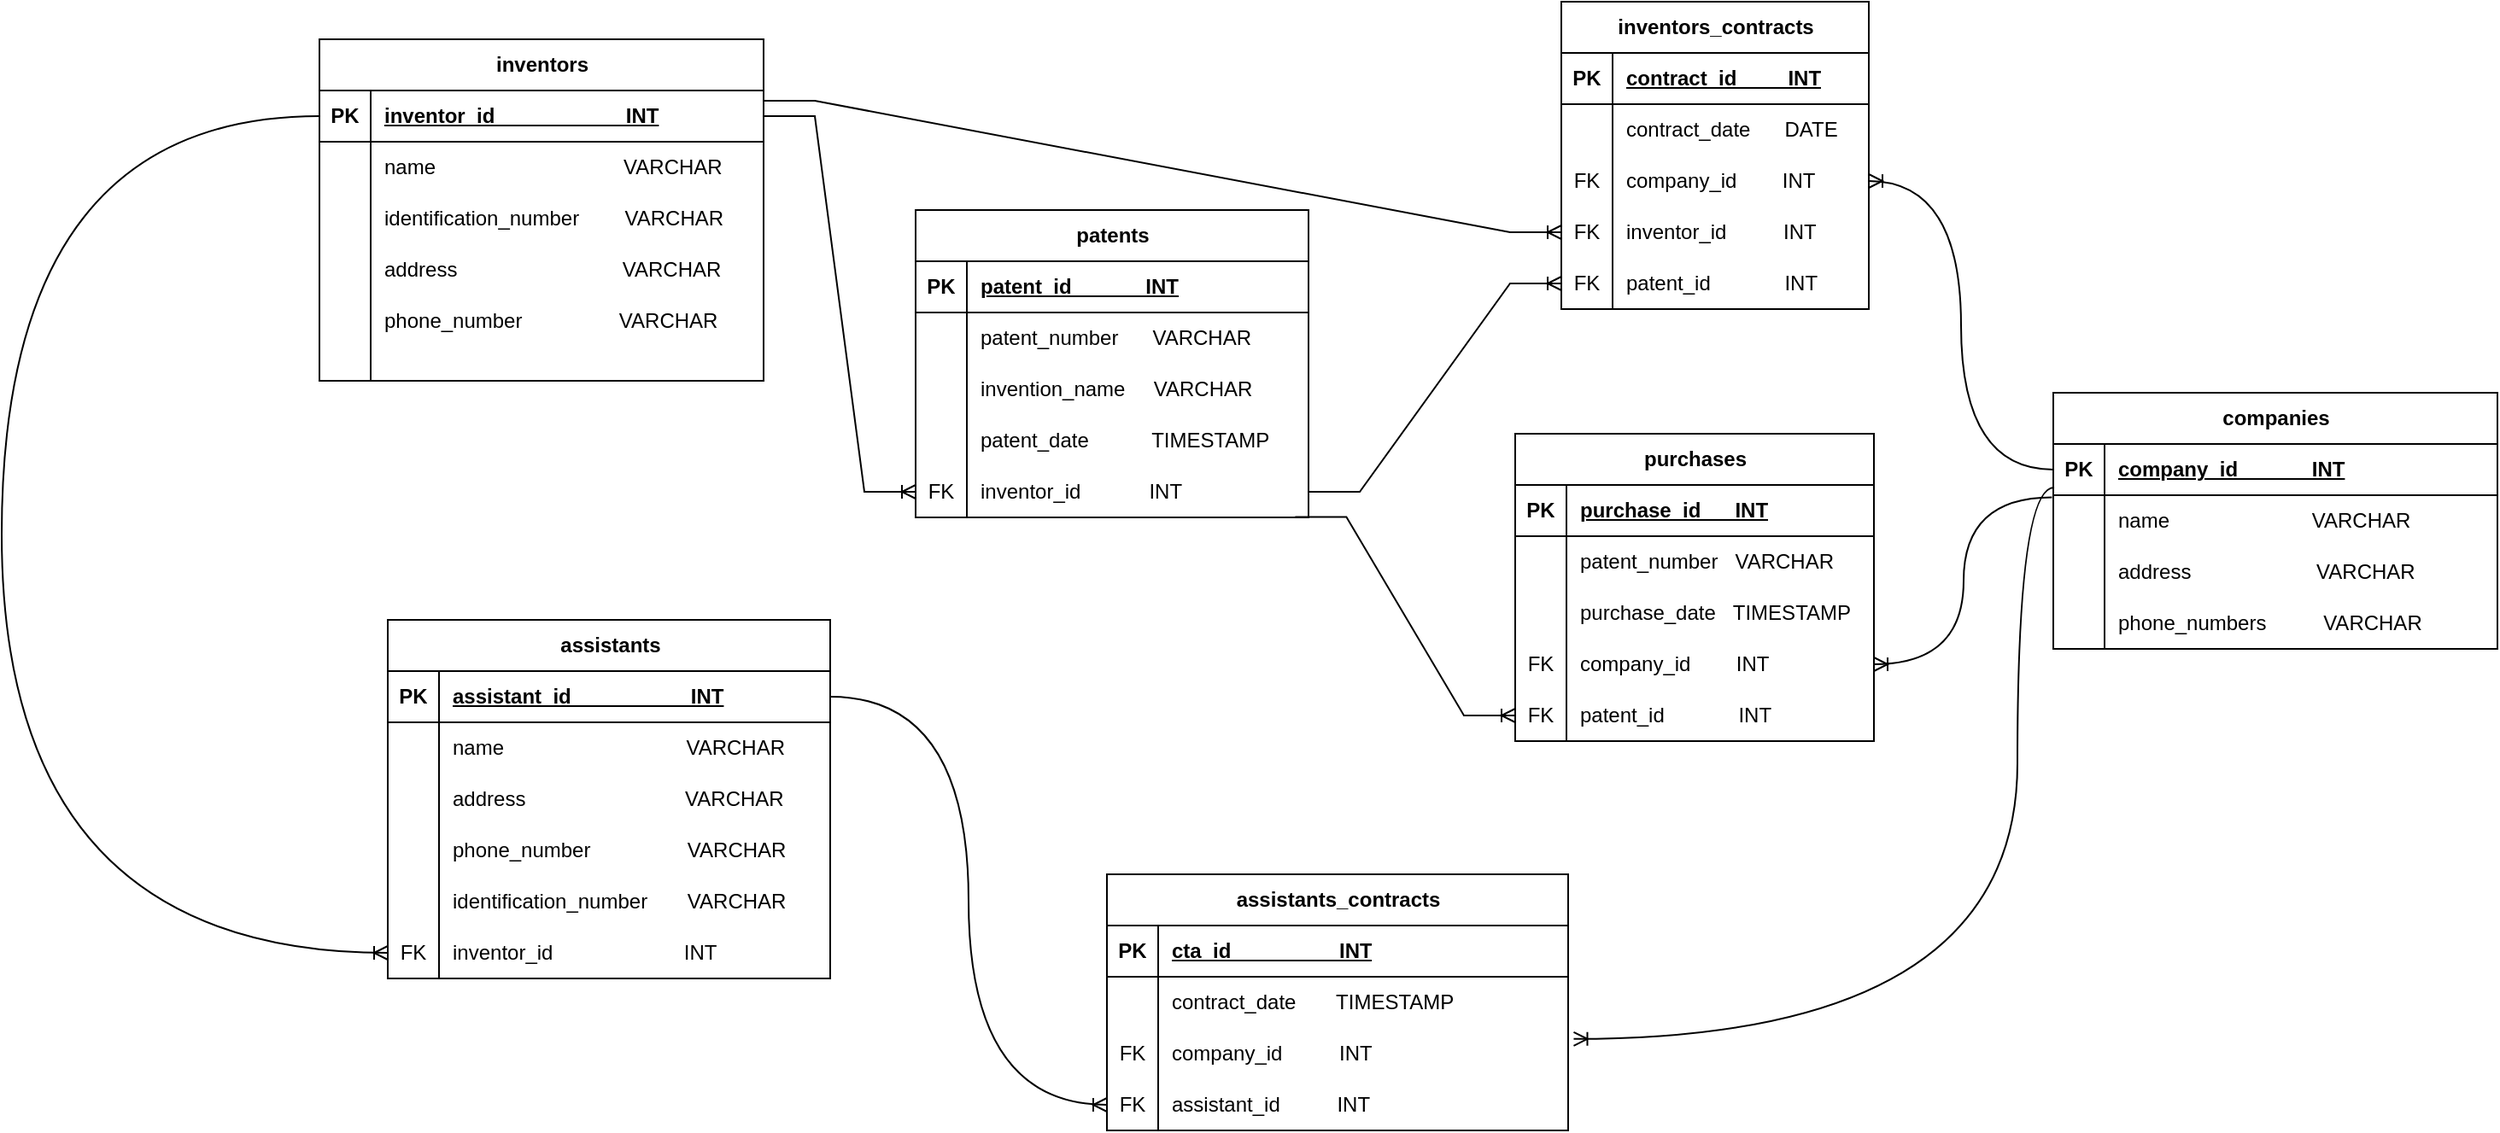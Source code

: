 <mxfile version="24.7.7">
  <diagram name="Página-1" id="_sU5uCq7aK0T5XKLQjSZ">
    <mxGraphModel dx="5038" dy="664" grid="1" gridSize="1" guides="1" tooltips="1" connect="1" arrows="1" fold="1" page="1" pageScale="1" pageWidth="3300" pageHeight="2339" math="0" shadow="0">
      <root>
        <mxCell id="0" />
        <mxCell id="1" parent="0" />
        <mxCell id="rn0w-nm1yZFyzvOgtHNj-1" value="inventors" style="shape=table;startSize=30;container=1;collapsible=1;childLayout=tableLayout;fixedRows=1;rowLines=0;fontStyle=1;align=center;resizeLast=1;html=1;" vertex="1" parent="1">
          <mxGeometry x="-95" y="129" width="260" height="200" as="geometry" />
        </mxCell>
        <mxCell id="rn0w-nm1yZFyzvOgtHNj-2" value="" style="shape=tableRow;horizontal=0;startSize=0;swimlaneHead=0;swimlaneBody=0;fillColor=none;collapsible=0;dropTarget=0;points=[[0,0.5],[1,0.5]];portConstraint=eastwest;top=0;left=0;right=0;bottom=1;" vertex="1" parent="rn0w-nm1yZFyzvOgtHNj-1">
          <mxGeometry y="30" width="260" height="30" as="geometry" />
        </mxCell>
        <mxCell id="rn0w-nm1yZFyzvOgtHNj-3" value="PK" style="shape=partialRectangle;connectable=0;fillColor=none;top=0;left=0;bottom=0;right=0;fontStyle=1;overflow=hidden;whiteSpace=wrap;html=1;" vertex="1" parent="rn0w-nm1yZFyzvOgtHNj-2">
          <mxGeometry width="30" height="30" as="geometry">
            <mxRectangle width="30" height="30" as="alternateBounds" />
          </mxGeometry>
        </mxCell>
        <mxCell id="rn0w-nm1yZFyzvOgtHNj-4" value="inventor_id&amp;nbsp; &amp;nbsp; &amp;nbsp; &amp;nbsp; &amp;nbsp; &amp;nbsp; &amp;nbsp; &amp;nbsp; &amp;nbsp; &amp;nbsp; &amp;nbsp; &amp;nbsp;INT" style="shape=partialRectangle;connectable=0;fillColor=none;top=0;left=0;bottom=0;right=0;align=left;spacingLeft=6;fontStyle=5;overflow=hidden;whiteSpace=wrap;html=1;" vertex="1" parent="rn0w-nm1yZFyzvOgtHNj-2">
          <mxGeometry x="30" width="230" height="30" as="geometry">
            <mxRectangle width="230" height="30" as="alternateBounds" />
          </mxGeometry>
        </mxCell>
        <mxCell id="rn0w-nm1yZFyzvOgtHNj-5" value="" style="shape=tableRow;horizontal=0;startSize=0;swimlaneHead=0;swimlaneBody=0;fillColor=none;collapsible=0;dropTarget=0;points=[[0,0.5],[1,0.5]];portConstraint=eastwest;top=0;left=0;right=0;bottom=0;" vertex="1" parent="rn0w-nm1yZFyzvOgtHNj-1">
          <mxGeometry y="60" width="260" height="30" as="geometry" />
        </mxCell>
        <mxCell id="rn0w-nm1yZFyzvOgtHNj-6" value="" style="shape=partialRectangle;connectable=0;fillColor=none;top=0;left=0;bottom=0;right=0;editable=1;overflow=hidden;whiteSpace=wrap;html=1;" vertex="1" parent="rn0w-nm1yZFyzvOgtHNj-5">
          <mxGeometry width="30" height="30" as="geometry">
            <mxRectangle width="30" height="30" as="alternateBounds" />
          </mxGeometry>
        </mxCell>
        <mxCell id="rn0w-nm1yZFyzvOgtHNj-7" value="name&amp;nbsp; &amp;nbsp; &amp;nbsp; &amp;nbsp; &amp;nbsp; &amp;nbsp; &amp;nbsp; &amp;nbsp; &amp;nbsp; &amp;nbsp; &amp;nbsp; &amp;nbsp; &amp;nbsp; &amp;nbsp; &amp;nbsp; &amp;nbsp; &amp;nbsp;VARCHAR" style="shape=partialRectangle;connectable=0;fillColor=none;top=0;left=0;bottom=0;right=0;align=left;spacingLeft=6;overflow=hidden;whiteSpace=wrap;html=1;" vertex="1" parent="rn0w-nm1yZFyzvOgtHNj-5">
          <mxGeometry x="30" width="230" height="30" as="geometry">
            <mxRectangle width="230" height="30" as="alternateBounds" />
          </mxGeometry>
        </mxCell>
        <mxCell id="rn0w-nm1yZFyzvOgtHNj-8" value="" style="shape=tableRow;horizontal=0;startSize=0;swimlaneHead=0;swimlaneBody=0;fillColor=none;collapsible=0;dropTarget=0;points=[[0,0.5],[1,0.5]];portConstraint=eastwest;top=0;left=0;right=0;bottom=0;" vertex="1" parent="rn0w-nm1yZFyzvOgtHNj-1">
          <mxGeometry y="90" width="260" height="30" as="geometry" />
        </mxCell>
        <mxCell id="rn0w-nm1yZFyzvOgtHNj-9" value="" style="shape=partialRectangle;connectable=0;fillColor=none;top=0;left=0;bottom=0;right=0;editable=1;overflow=hidden;whiteSpace=wrap;html=1;" vertex="1" parent="rn0w-nm1yZFyzvOgtHNj-8">
          <mxGeometry width="30" height="30" as="geometry">
            <mxRectangle width="30" height="30" as="alternateBounds" />
          </mxGeometry>
        </mxCell>
        <mxCell id="rn0w-nm1yZFyzvOgtHNj-10" value="identification_number&amp;nbsp; &amp;nbsp; &amp;nbsp; &amp;nbsp; VARCHAR" style="shape=partialRectangle;connectable=0;fillColor=none;top=0;left=0;bottom=0;right=0;align=left;spacingLeft=6;overflow=hidden;whiteSpace=wrap;html=1;" vertex="1" parent="rn0w-nm1yZFyzvOgtHNj-8">
          <mxGeometry x="30" width="230" height="30" as="geometry">
            <mxRectangle width="230" height="30" as="alternateBounds" />
          </mxGeometry>
        </mxCell>
        <mxCell id="rn0w-nm1yZFyzvOgtHNj-11" value="" style="shape=tableRow;horizontal=0;startSize=0;swimlaneHead=0;swimlaneBody=0;fillColor=none;collapsible=0;dropTarget=0;points=[[0,0.5],[1,0.5]];portConstraint=eastwest;top=0;left=0;right=0;bottom=0;" vertex="1" parent="rn0w-nm1yZFyzvOgtHNj-1">
          <mxGeometry y="120" width="260" height="30" as="geometry" />
        </mxCell>
        <mxCell id="rn0w-nm1yZFyzvOgtHNj-12" value="" style="shape=partialRectangle;connectable=0;fillColor=none;top=0;left=0;bottom=0;right=0;editable=1;overflow=hidden;whiteSpace=wrap;html=1;" vertex="1" parent="rn0w-nm1yZFyzvOgtHNj-11">
          <mxGeometry width="30" height="30" as="geometry">
            <mxRectangle width="30" height="30" as="alternateBounds" />
          </mxGeometry>
        </mxCell>
        <mxCell id="rn0w-nm1yZFyzvOgtHNj-13" value="address&amp;nbsp; &amp;nbsp; &amp;nbsp; &amp;nbsp; &amp;nbsp; &amp;nbsp; &amp;nbsp; &amp;nbsp; &amp;nbsp; &amp;nbsp; &amp;nbsp; &amp;nbsp; &amp;nbsp; &amp;nbsp; &amp;nbsp;VARCHAR" style="shape=partialRectangle;connectable=0;fillColor=none;top=0;left=0;bottom=0;right=0;align=left;spacingLeft=6;overflow=hidden;whiteSpace=wrap;html=1;" vertex="1" parent="rn0w-nm1yZFyzvOgtHNj-11">
          <mxGeometry x="30" width="230" height="30" as="geometry">
            <mxRectangle width="230" height="30" as="alternateBounds" />
          </mxGeometry>
        </mxCell>
        <mxCell id="rn0w-nm1yZFyzvOgtHNj-14" value="" style="shape=tableRow;horizontal=0;startSize=0;swimlaneHead=0;swimlaneBody=0;fillColor=none;collapsible=0;dropTarget=0;points=[[0,0.5],[1,0.5]];portConstraint=eastwest;top=0;left=0;right=0;bottom=0;" vertex="1" parent="rn0w-nm1yZFyzvOgtHNj-1">
          <mxGeometry y="150" width="260" height="30" as="geometry" />
        </mxCell>
        <mxCell id="rn0w-nm1yZFyzvOgtHNj-15" value="" style="shape=partialRectangle;connectable=0;fillColor=none;top=0;left=0;bottom=0;right=0;editable=1;overflow=hidden;whiteSpace=wrap;html=1;" vertex="1" parent="rn0w-nm1yZFyzvOgtHNj-14">
          <mxGeometry width="30" height="30" as="geometry">
            <mxRectangle width="30" height="30" as="alternateBounds" />
          </mxGeometry>
        </mxCell>
        <mxCell id="rn0w-nm1yZFyzvOgtHNj-16" value="phone_number&amp;nbsp; &amp;nbsp; &amp;nbsp; &amp;nbsp; &amp;nbsp; &amp;nbsp; &amp;nbsp; &amp;nbsp; &amp;nbsp;VARCHAR" style="shape=partialRectangle;connectable=0;fillColor=none;top=0;left=0;bottom=0;right=0;align=left;spacingLeft=6;overflow=hidden;whiteSpace=wrap;html=1;" vertex="1" parent="rn0w-nm1yZFyzvOgtHNj-14">
          <mxGeometry x="30" width="230" height="30" as="geometry">
            <mxRectangle width="230" height="30" as="alternateBounds" />
          </mxGeometry>
        </mxCell>
        <mxCell id="rn0w-nm1yZFyzvOgtHNj-17" value="" style="shape=tableRow;horizontal=0;startSize=0;swimlaneHead=0;swimlaneBody=0;fillColor=none;collapsible=0;dropTarget=0;points=[[0,0.5],[1,0.5]];portConstraint=eastwest;top=0;left=0;right=0;bottom=0;" vertex="1" parent="rn0w-nm1yZFyzvOgtHNj-1">
          <mxGeometry y="180" width="260" height="20" as="geometry" />
        </mxCell>
        <mxCell id="rn0w-nm1yZFyzvOgtHNj-18" value="" style="shape=partialRectangle;connectable=0;fillColor=none;top=0;left=0;bottom=0;right=0;editable=1;overflow=hidden;whiteSpace=wrap;html=1;" vertex="1" parent="rn0w-nm1yZFyzvOgtHNj-17">
          <mxGeometry width="30" height="20" as="geometry">
            <mxRectangle width="30" height="20" as="alternateBounds" />
          </mxGeometry>
        </mxCell>
        <mxCell id="rn0w-nm1yZFyzvOgtHNj-19" value="" style="shape=partialRectangle;connectable=0;fillColor=none;top=0;left=0;bottom=0;right=0;align=left;spacingLeft=6;overflow=hidden;whiteSpace=wrap;html=1;" vertex="1" parent="rn0w-nm1yZFyzvOgtHNj-17">
          <mxGeometry x="30" width="230" height="20" as="geometry">
            <mxRectangle width="230" height="20" as="alternateBounds" />
          </mxGeometry>
        </mxCell>
        <mxCell id="rn0w-nm1yZFyzvOgtHNj-36" value="inventors_contracts" style="shape=table;startSize=30;container=1;collapsible=1;childLayout=tableLayout;fixedRows=1;rowLines=0;fontStyle=1;align=center;resizeLast=1;html=1;" vertex="1" parent="1">
          <mxGeometry x="632" y="107" width="180" height="180" as="geometry" />
        </mxCell>
        <mxCell id="rn0w-nm1yZFyzvOgtHNj-37" value="" style="shape=tableRow;horizontal=0;startSize=0;swimlaneHead=0;swimlaneBody=0;fillColor=none;collapsible=0;dropTarget=0;points=[[0,0.5],[1,0.5]];portConstraint=eastwest;top=0;left=0;right=0;bottom=1;" vertex="1" parent="rn0w-nm1yZFyzvOgtHNj-36">
          <mxGeometry y="30" width="180" height="30" as="geometry" />
        </mxCell>
        <mxCell id="rn0w-nm1yZFyzvOgtHNj-38" value="PK" style="shape=partialRectangle;connectable=0;fillColor=none;top=0;left=0;bottom=0;right=0;fontStyle=1;overflow=hidden;whiteSpace=wrap;html=1;" vertex="1" parent="rn0w-nm1yZFyzvOgtHNj-37">
          <mxGeometry width="30" height="30" as="geometry">
            <mxRectangle width="30" height="30" as="alternateBounds" />
          </mxGeometry>
        </mxCell>
        <mxCell id="rn0w-nm1yZFyzvOgtHNj-39" value="contract_id&amp;nbsp; &amp;nbsp; &amp;nbsp; &amp;nbsp; &amp;nbsp;INT" style="shape=partialRectangle;connectable=0;fillColor=none;top=0;left=0;bottom=0;right=0;align=left;spacingLeft=6;fontStyle=5;overflow=hidden;whiteSpace=wrap;html=1;" vertex="1" parent="rn0w-nm1yZFyzvOgtHNj-37">
          <mxGeometry x="30" width="150" height="30" as="geometry">
            <mxRectangle width="150" height="30" as="alternateBounds" />
          </mxGeometry>
        </mxCell>
        <mxCell id="rn0w-nm1yZFyzvOgtHNj-40" value="" style="shape=tableRow;horizontal=0;startSize=0;swimlaneHead=0;swimlaneBody=0;fillColor=none;collapsible=0;dropTarget=0;points=[[0,0.5],[1,0.5]];portConstraint=eastwest;top=0;left=0;right=0;bottom=0;" vertex="1" parent="rn0w-nm1yZFyzvOgtHNj-36">
          <mxGeometry y="60" width="180" height="30" as="geometry" />
        </mxCell>
        <mxCell id="rn0w-nm1yZFyzvOgtHNj-41" value="" style="shape=partialRectangle;connectable=0;fillColor=none;top=0;left=0;bottom=0;right=0;editable=1;overflow=hidden;whiteSpace=wrap;html=1;" vertex="1" parent="rn0w-nm1yZFyzvOgtHNj-40">
          <mxGeometry width="30" height="30" as="geometry">
            <mxRectangle width="30" height="30" as="alternateBounds" />
          </mxGeometry>
        </mxCell>
        <mxCell id="rn0w-nm1yZFyzvOgtHNj-42" value="contract_date&amp;nbsp; &amp;nbsp; &amp;nbsp; DATE&amp;nbsp; &amp;nbsp;&amp;nbsp;" style="shape=partialRectangle;connectable=0;fillColor=none;top=0;left=0;bottom=0;right=0;align=left;spacingLeft=6;overflow=hidden;whiteSpace=wrap;html=1;" vertex="1" parent="rn0w-nm1yZFyzvOgtHNj-40">
          <mxGeometry x="30" width="150" height="30" as="geometry">
            <mxRectangle width="150" height="30" as="alternateBounds" />
          </mxGeometry>
        </mxCell>
        <mxCell id="rn0w-nm1yZFyzvOgtHNj-43" value="" style="shape=tableRow;horizontal=0;startSize=0;swimlaneHead=0;swimlaneBody=0;fillColor=none;collapsible=0;dropTarget=0;points=[[0,0.5],[1,0.5]];portConstraint=eastwest;top=0;left=0;right=0;bottom=0;" vertex="1" parent="rn0w-nm1yZFyzvOgtHNj-36">
          <mxGeometry y="90" width="180" height="30" as="geometry" />
        </mxCell>
        <mxCell id="rn0w-nm1yZFyzvOgtHNj-44" value="FK" style="shape=partialRectangle;connectable=0;fillColor=none;top=0;left=0;bottom=0;right=0;editable=1;overflow=hidden;whiteSpace=wrap;html=1;" vertex="1" parent="rn0w-nm1yZFyzvOgtHNj-43">
          <mxGeometry width="30" height="30" as="geometry">
            <mxRectangle width="30" height="30" as="alternateBounds" />
          </mxGeometry>
        </mxCell>
        <mxCell id="rn0w-nm1yZFyzvOgtHNj-45" value="company_id&amp;nbsp; &amp;nbsp; &amp;nbsp; &amp;nbsp;&amp;nbsp;INT" style="shape=partialRectangle;connectable=0;fillColor=none;top=0;left=0;bottom=0;right=0;align=left;spacingLeft=6;overflow=hidden;whiteSpace=wrap;html=1;" vertex="1" parent="rn0w-nm1yZFyzvOgtHNj-43">
          <mxGeometry x="30" width="150" height="30" as="geometry">
            <mxRectangle width="150" height="30" as="alternateBounds" />
          </mxGeometry>
        </mxCell>
        <mxCell id="rn0w-nm1yZFyzvOgtHNj-46" value="" style="shape=tableRow;horizontal=0;startSize=0;swimlaneHead=0;swimlaneBody=0;fillColor=none;collapsible=0;dropTarget=0;points=[[0,0.5],[1,0.5]];portConstraint=eastwest;top=0;left=0;right=0;bottom=0;" vertex="1" parent="rn0w-nm1yZFyzvOgtHNj-36">
          <mxGeometry y="120" width="180" height="30" as="geometry" />
        </mxCell>
        <mxCell id="rn0w-nm1yZFyzvOgtHNj-47" value="FK" style="shape=partialRectangle;connectable=0;fillColor=none;top=0;left=0;bottom=0;right=0;editable=1;overflow=hidden;whiteSpace=wrap;html=1;" vertex="1" parent="rn0w-nm1yZFyzvOgtHNj-46">
          <mxGeometry width="30" height="30" as="geometry">
            <mxRectangle width="30" height="30" as="alternateBounds" />
          </mxGeometry>
        </mxCell>
        <mxCell id="rn0w-nm1yZFyzvOgtHNj-48" value="inventor_id&amp;nbsp; &amp;nbsp; &amp;nbsp; &amp;nbsp; &amp;nbsp; INT" style="shape=partialRectangle;connectable=0;fillColor=none;top=0;left=0;bottom=0;right=0;align=left;spacingLeft=6;overflow=hidden;whiteSpace=wrap;html=1;" vertex="1" parent="rn0w-nm1yZFyzvOgtHNj-46">
          <mxGeometry x="30" width="150" height="30" as="geometry">
            <mxRectangle width="150" height="30" as="alternateBounds" />
          </mxGeometry>
        </mxCell>
        <mxCell id="rn0w-nm1yZFyzvOgtHNj-49" value="" style="shape=tableRow;horizontal=0;startSize=0;swimlaneHead=0;swimlaneBody=0;fillColor=none;collapsible=0;dropTarget=0;points=[[0,0.5],[1,0.5]];portConstraint=eastwest;top=0;left=0;right=0;bottom=0;" vertex="1" parent="rn0w-nm1yZFyzvOgtHNj-36">
          <mxGeometry y="150" width="180" height="30" as="geometry" />
        </mxCell>
        <mxCell id="rn0w-nm1yZFyzvOgtHNj-50" value="FK" style="shape=partialRectangle;connectable=0;fillColor=none;top=0;left=0;bottom=0;right=0;editable=1;overflow=hidden;whiteSpace=wrap;html=1;" vertex="1" parent="rn0w-nm1yZFyzvOgtHNj-49">
          <mxGeometry width="30" height="30" as="geometry">
            <mxRectangle width="30" height="30" as="alternateBounds" />
          </mxGeometry>
        </mxCell>
        <mxCell id="rn0w-nm1yZFyzvOgtHNj-51" value="patent_id&amp;nbsp; &amp;nbsp; &amp;nbsp; &amp;nbsp; &amp;nbsp; &amp;nbsp; &amp;nbsp;INT" style="shape=partialRectangle;connectable=0;fillColor=none;top=0;left=0;bottom=0;right=0;align=left;spacingLeft=6;overflow=hidden;whiteSpace=wrap;html=1;" vertex="1" parent="rn0w-nm1yZFyzvOgtHNj-49">
          <mxGeometry x="30" width="150" height="30" as="geometry">
            <mxRectangle width="150" height="30" as="alternateBounds" />
          </mxGeometry>
        </mxCell>
        <mxCell id="rn0w-nm1yZFyzvOgtHNj-65" value="assistants" style="shape=table;startSize=30;container=1;collapsible=1;childLayout=tableLayout;fixedRows=1;rowLines=0;fontStyle=1;align=center;resizeLast=1;html=1;" vertex="1" parent="1">
          <mxGeometry x="-55" y="469" width="259" height="210" as="geometry" />
        </mxCell>
        <mxCell id="rn0w-nm1yZFyzvOgtHNj-66" value="" style="shape=tableRow;horizontal=0;startSize=0;swimlaneHead=0;swimlaneBody=0;fillColor=none;collapsible=0;dropTarget=0;points=[[0,0.5],[1,0.5]];portConstraint=eastwest;top=0;left=0;right=0;bottom=1;" vertex="1" parent="rn0w-nm1yZFyzvOgtHNj-65">
          <mxGeometry y="30" width="259" height="30" as="geometry" />
        </mxCell>
        <mxCell id="rn0w-nm1yZFyzvOgtHNj-67" value="PK" style="shape=partialRectangle;connectable=0;fillColor=none;top=0;left=0;bottom=0;right=0;fontStyle=1;overflow=hidden;whiteSpace=wrap;html=1;" vertex="1" parent="rn0w-nm1yZFyzvOgtHNj-66">
          <mxGeometry width="30" height="30" as="geometry">
            <mxRectangle width="30" height="30" as="alternateBounds" />
          </mxGeometry>
        </mxCell>
        <mxCell id="rn0w-nm1yZFyzvOgtHNj-68" value="assistant_id&amp;nbsp; &amp;nbsp; &amp;nbsp; &amp;nbsp; &amp;nbsp; &amp;nbsp; &amp;nbsp; &amp;nbsp; &amp;nbsp; &amp;nbsp; &amp;nbsp;INT" style="shape=partialRectangle;connectable=0;fillColor=none;top=0;left=0;bottom=0;right=0;align=left;spacingLeft=6;fontStyle=5;overflow=hidden;whiteSpace=wrap;html=1;" vertex="1" parent="rn0w-nm1yZFyzvOgtHNj-66">
          <mxGeometry x="30" width="229" height="30" as="geometry">
            <mxRectangle width="229" height="30" as="alternateBounds" />
          </mxGeometry>
        </mxCell>
        <mxCell id="rn0w-nm1yZFyzvOgtHNj-69" value="" style="shape=tableRow;horizontal=0;startSize=0;swimlaneHead=0;swimlaneBody=0;fillColor=none;collapsible=0;dropTarget=0;points=[[0,0.5],[1,0.5]];portConstraint=eastwest;top=0;left=0;right=0;bottom=0;" vertex="1" parent="rn0w-nm1yZFyzvOgtHNj-65">
          <mxGeometry y="60" width="259" height="30" as="geometry" />
        </mxCell>
        <mxCell id="rn0w-nm1yZFyzvOgtHNj-70" value="" style="shape=partialRectangle;connectable=0;fillColor=none;top=0;left=0;bottom=0;right=0;editable=1;overflow=hidden;whiteSpace=wrap;html=1;" vertex="1" parent="rn0w-nm1yZFyzvOgtHNj-69">
          <mxGeometry width="30" height="30" as="geometry">
            <mxRectangle width="30" height="30" as="alternateBounds" />
          </mxGeometry>
        </mxCell>
        <mxCell id="rn0w-nm1yZFyzvOgtHNj-71" value="name&amp;nbsp; &amp;nbsp; &amp;nbsp; &amp;nbsp; &amp;nbsp; &amp;nbsp; &amp;nbsp; &amp;nbsp; &amp;nbsp; &amp;nbsp; &amp;nbsp; &amp;nbsp; &amp;nbsp; &amp;nbsp; &amp;nbsp; &amp;nbsp; VARCHAR" style="shape=partialRectangle;connectable=0;fillColor=none;top=0;left=0;bottom=0;right=0;align=left;spacingLeft=6;overflow=hidden;whiteSpace=wrap;html=1;" vertex="1" parent="rn0w-nm1yZFyzvOgtHNj-69">
          <mxGeometry x="30" width="229" height="30" as="geometry">
            <mxRectangle width="229" height="30" as="alternateBounds" />
          </mxGeometry>
        </mxCell>
        <mxCell id="rn0w-nm1yZFyzvOgtHNj-72" value="" style="shape=tableRow;horizontal=0;startSize=0;swimlaneHead=0;swimlaneBody=0;fillColor=none;collapsible=0;dropTarget=0;points=[[0,0.5],[1,0.5]];portConstraint=eastwest;top=0;left=0;right=0;bottom=0;" vertex="1" parent="rn0w-nm1yZFyzvOgtHNj-65">
          <mxGeometry y="90" width="259" height="30" as="geometry" />
        </mxCell>
        <mxCell id="rn0w-nm1yZFyzvOgtHNj-73" value="" style="shape=partialRectangle;connectable=0;fillColor=none;top=0;left=0;bottom=0;right=0;editable=1;overflow=hidden;whiteSpace=wrap;html=1;" vertex="1" parent="rn0w-nm1yZFyzvOgtHNj-72">
          <mxGeometry width="30" height="30" as="geometry">
            <mxRectangle width="30" height="30" as="alternateBounds" />
          </mxGeometry>
        </mxCell>
        <mxCell id="rn0w-nm1yZFyzvOgtHNj-74" value="address&amp;nbsp; &amp;nbsp; &amp;nbsp; &amp;nbsp; &amp;nbsp; &amp;nbsp; &amp;nbsp; &amp;nbsp; &amp;nbsp; &amp;nbsp; &amp;nbsp; &amp;nbsp; &amp;nbsp; &amp;nbsp; VARCHAR" style="shape=partialRectangle;connectable=0;fillColor=none;top=0;left=0;bottom=0;right=0;align=left;spacingLeft=6;overflow=hidden;whiteSpace=wrap;html=1;" vertex="1" parent="rn0w-nm1yZFyzvOgtHNj-72">
          <mxGeometry x="30" width="229" height="30" as="geometry">
            <mxRectangle width="229" height="30" as="alternateBounds" />
          </mxGeometry>
        </mxCell>
        <mxCell id="rn0w-nm1yZFyzvOgtHNj-75" value="" style="shape=tableRow;horizontal=0;startSize=0;swimlaneHead=0;swimlaneBody=0;fillColor=none;collapsible=0;dropTarget=0;points=[[0,0.5],[1,0.5]];portConstraint=eastwest;top=0;left=0;right=0;bottom=0;" vertex="1" parent="rn0w-nm1yZFyzvOgtHNj-65">
          <mxGeometry y="120" width="259" height="30" as="geometry" />
        </mxCell>
        <mxCell id="rn0w-nm1yZFyzvOgtHNj-76" value="" style="shape=partialRectangle;connectable=0;fillColor=none;top=0;left=0;bottom=0;right=0;editable=1;overflow=hidden;whiteSpace=wrap;html=1;" vertex="1" parent="rn0w-nm1yZFyzvOgtHNj-75">
          <mxGeometry width="30" height="30" as="geometry">
            <mxRectangle width="30" height="30" as="alternateBounds" />
          </mxGeometry>
        </mxCell>
        <mxCell id="rn0w-nm1yZFyzvOgtHNj-77" value="phone_number&amp;nbsp; &amp;nbsp; &amp;nbsp; &amp;nbsp; &amp;nbsp; &amp;nbsp; &amp;nbsp; &amp;nbsp; &amp;nbsp;VARCHAR" style="shape=partialRectangle;connectable=0;fillColor=none;top=0;left=0;bottom=0;right=0;align=left;spacingLeft=6;overflow=hidden;whiteSpace=wrap;html=1;" vertex="1" parent="rn0w-nm1yZFyzvOgtHNj-75">
          <mxGeometry x="30" width="229" height="30" as="geometry">
            <mxRectangle width="229" height="30" as="alternateBounds" />
          </mxGeometry>
        </mxCell>
        <mxCell id="rn0w-nm1yZFyzvOgtHNj-78" value="" style="shape=tableRow;horizontal=0;startSize=0;swimlaneHead=0;swimlaneBody=0;fillColor=none;collapsible=0;dropTarget=0;points=[[0,0.5],[1,0.5]];portConstraint=eastwest;top=0;left=0;right=0;bottom=0;" vertex="1" parent="rn0w-nm1yZFyzvOgtHNj-65">
          <mxGeometry y="150" width="259" height="30" as="geometry" />
        </mxCell>
        <mxCell id="rn0w-nm1yZFyzvOgtHNj-79" value="" style="shape=partialRectangle;connectable=0;fillColor=none;top=0;left=0;bottom=0;right=0;editable=1;overflow=hidden;whiteSpace=wrap;html=1;" vertex="1" parent="rn0w-nm1yZFyzvOgtHNj-78">
          <mxGeometry width="30" height="30" as="geometry">
            <mxRectangle width="30" height="30" as="alternateBounds" />
          </mxGeometry>
        </mxCell>
        <mxCell id="rn0w-nm1yZFyzvOgtHNj-80" value="identification_number&amp;nbsp; &amp;nbsp; &amp;nbsp; &amp;nbsp;VARCHAR" style="shape=partialRectangle;connectable=0;fillColor=none;top=0;left=0;bottom=0;right=0;align=left;spacingLeft=6;overflow=hidden;whiteSpace=wrap;html=1;" vertex="1" parent="rn0w-nm1yZFyzvOgtHNj-78">
          <mxGeometry x="30" width="229" height="30" as="geometry">
            <mxRectangle width="229" height="30" as="alternateBounds" />
          </mxGeometry>
        </mxCell>
        <mxCell id="rn0w-nm1yZFyzvOgtHNj-81" value="" style="shape=tableRow;horizontal=0;startSize=0;swimlaneHead=0;swimlaneBody=0;fillColor=none;collapsible=0;dropTarget=0;points=[[0,0.5],[1,0.5]];portConstraint=eastwest;top=0;left=0;right=0;bottom=0;" vertex="1" parent="rn0w-nm1yZFyzvOgtHNj-65">
          <mxGeometry y="180" width="259" height="30" as="geometry" />
        </mxCell>
        <mxCell id="rn0w-nm1yZFyzvOgtHNj-82" value="FK" style="shape=partialRectangle;connectable=0;fillColor=none;top=0;left=0;bottom=0;right=0;editable=1;overflow=hidden;whiteSpace=wrap;html=1;" vertex="1" parent="rn0w-nm1yZFyzvOgtHNj-81">
          <mxGeometry width="30" height="30" as="geometry">
            <mxRectangle width="30" height="30" as="alternateBounds" />
          </mxGeometry>
        </mxCell>
        <mxCell id="rn0w-nm1yZFyzvOgtHNj-83" value="inventor_id&amp;nbsp; &amp;nbsp; &amp;nbsp; &amp;nbsp; &amp;nbsp; &amp;nbsp; &amp;nbsp; &amp;nbsp; &amp;nbsp; &amp;nbsp; &amp;nbsp; &amp;nbsp;INT&amp;nbsp;" style="shape=partialRectangle;connectable=0;fillColor=none;top=0;left=0;bottom=0;right=0;align=left;spacingLeft=6;overflow=hidden;whiteSpace=wrap;html=1;" vertex="1" parent="rn0w-nm1yZFyzvOgtHNj-81">
          <mxGeometry x="30" width="229" height="30" as="geometry">
            <mxRectangle width="229" height="30" as="alternateBounds" />
          </mxGeometry>
        </mxCell>
        <mxCell id="rn0w-nm1yZFyzvOgtHNj-84" value="assistants_contracts" style="shape=table;startSize=30;container=1;collapsible=1;childLayout=tableLayout;fixedRows=1;rowLines=0;fontStyle=1;align=center;resizeLast=1;html=1;" vertex="1" parent="1">
          <mxGeometry x="366" y="618" width="270" height="150" as="geometry" />
        </mxCell>
        <mxCell id="rn0w-nm1yZFyzvOgtHNj-85" value="" style="shape=tableRow;horizontal=0;startSize=0;swimlaneHead=0;swimlaneBody=0;fillColor=none;collapsible=0;dropTarget=0;points=[[0,0.5],[1,0.5]];portConstraint=eastwest;top=0;left=0;right=0;bottom=1;" vertex="1" parent="rn0w-nm1yZFyzvOgtHNj-84">
          <mxGeometry y="30" width="270" height="30" as="geometry" />
        </mxCell>
        <mxCell id="rn0w-nm1yZFyzvOgtHNj-86" value="PK" style="shape=partialRectangle;connectable=0;fillColor=none;top=0;left=0;bottom=0;right=0;fontStyle=1;overflow=hidden;whiteSpace=wrap;html=1;" vertex="1" parent="rn0w-nm1yZFyzvOgtHNj-85">
          <mxGeometry width="30" height="30" as="geometry">
            <mxRectangle width="30" height="30" as="alternateBounds" />
          </mxGeometry>
        </mxCell>
        <mxCell id="rn0w-nm1yZFyzvOgtHNj-87" value="cta_id&amp;nbsp; &amp;nbsp; &amp;nbsp; &amp;nbsp; &amp;nbsp; &amp;nbsp; &amp;nbsp; &amp;nbsp; &amp;nbsp; &amp;nbsp;INT" style="shape=partialRectangle;connectable=0;fillColor=none;top=0;left=0;bottom=0;right=0;align=left;spacingLeft=6;fontStyle=5;overflow=hidden;whiteSpace=wrap;html=1;" vertex="1" parent="rn0w-nm1yZFyzvOgtHNj-85">
          <mxGeometry x="30" width="240" height="30" as="geometry">
            <mxRectangle width="240" height="30" as="alternateBounds" />
          </mxGeometry>
        </mxCell>
        <mxCell id="rn0w-nm1yZFyzvOgtHNj-88" value="" style="shape=tableRow;horizontal=0;startSize=0;swimlaneHead=0;swimlaneBody=0;fillColor=none;collapsible=0;dropTarget=0;points=[[0,0.5],[1,0.5]];portConstraint=eastwest;top=0;left=0;right=0;bottom=0;" vertex="1" parent="rn0w-nm1yZFyzvOgtHNj-84">
          <mxGeometry y="60" width="270" height="30" as="geometry" />
        </mxCell>
        <mxCell id="rn0w-nm1yZFyzvOgtHNj-89" value="" style="shape=partialRectangle;connectable=0;fillColor=none;top=0;left=0;bottom=0;right=0;editable=1;overflow=hidden;whiteSpace=wrap;html=1;" vertex="1" parent="rn0w-nm1yZFyzvOgtHNj-88">
          <mxGeometry width="30" height="30" as="geometry">
            <mxRectangle width="30" height="30" as="alternateBounds" />
          </mxGeometry>
        </mxCell>
        <mxCell id="rn0w-nm1yZFyzvOgtHNj-90" value="contract_date&amp;nbsp; &amp;nbsp; &amp;nbsp; &amp;nbsp;TIMESTAMP" style="shape=partialRectangle;connectable=0;fillColor=none;top=0;left=0;bottom=0;right=0;align=left;spacingLeft=6;overflow=hidden;whiteSpace=wrap;html=1;" vertex="1" parent="rn0w-nm1yZFyzvOgtHNj-88">
          <mxGeometry x="30" width="240" height="30" as="geometry">
            <mxRectangle width="240" height="30" as="alternateBounds" />
          </mxGeometry>
        </mxCell>
        <mxCell id="rn0w-nm1yZFyzvOgtHNj-91" value="" style="shape=tableRow;horizontal=0;startSize=0;swimlaneHead=0;swimlaneBody=0;fillColor=none;collapsible=0;dropTarget=0;points=[[0,0.5],[1,0.5]];portConstraint=eastwest;top=0;left=0;right=0;bottom=0;" vertex="1" parent="rn0w-nm1yZFyzvOgtHNj-84">
          <mxGeometry y="90" width="270" height="30" as="geometry" />
        </mxCell>
        <mxCell id="rn0w-nm1yZFyzvOgtHNj-92" value="FK" style="shape=partialRectangle;connectable=0;fillColor=none;top=0;left=0;bottom=0;right=0;editable=1;overflow=hidden;whiteSpace=wrap;html=1;" vertex="1" parent="rn0w-nm1yZFyzvOgtHNj-91">
          <mxGeometry width="30" height="30" as="geometry">
            <mxRectangle width="30" height="30" as="alternateBounds" />
          </mxGeometry>
        </mxCell>
        <mxCell id="rn0w-nm1yZFyzvOgtHNj-93" value="company_id&amp;nbsp; &amp;nbsp; &amp;nbsp; &amp;nbsp; &amp;nbsp;&amp;nbsp;INT" style="shape=partialRectangle;connectable=0;fillColor=none;top=0;left=0;bottom=0;right=0;align=left;spacingLeft=6;overflow=hidden;whiteSpace=wrap;html=1;" vertex="1" parent="rn0w-nm1yZFyzvOgtHNj-91">
          <mxGeometry x="30" width="240" height="30" as="geometry">
            <mxRectangle width="240" height="30" as="alternateBounds" />
          </mxGeometry>
        </mxCell>
        <mxCell id="rn0w-nm1yZFyzvOgtHNj-94" value="" style="shape=tableRow;horizontal=0;startSize=0;swimlaneHead=0;swimlaneBody=0;fillColor=none;collapsible=0;dropTarget=0;points=[[0,0.5],[1,0.5]];portConstraint=eastwest;top=0;left=0;right=0;bottom=0;" vertex="1" parent="rn0w-nm1yZFyzvOgtHNj-84">
          <mxGeometry y="120" width="270" height="30" as="geometry" />
        </mxCell>
        <mxCell id="rn0w-nm1yZFyzvOgtHNj-95" value="FK" style="shape=partialRectangle;connectable=0;fillColor=none;top=0;left=0;bottom=0;right=0;editable=1;overflow=hidden;whiteSpace=wrap;html=1;" vertex="1" parent="rn0w-nm1yZFyzvOgtHNj-94">
          <mxGeometry width="30" height="30" as="geometry">
            <mxRectangle width="30" height="30" as="alternateBounds" />
          </mxGeometry>
        </mxCell>
        <mxCell id="rn0w-nm1yZFyzvOgtHNj-96" value="assistant_id&amp;nbsp; &amp;nbsp; &amp;nbsp; &amp;nbsp; &amp;nbsp;&amp;nbsp;INT" style="shape=partialRectangle;connectable=0;fillColor=none;top=0;left=0;bottom=0;right=0;align=left;spacingLeft=6;overflow=hidden;whiteSpace=wrap;html=1;" vertex="1" parent="rn0w-nm1yZFyzvOgtHNj-94">
          <mxGeometry x="30" width="240" height="30" as="geometry">
            <mxRectangle width="240" height="30" as="alternateBounds" />
          </mxGeometry>
        </mxCell>
        <mxCell id="rn0w-nm1yZFyzvOgtHNj-97" value="purchases" style="shape=table;startSize=30;container=1;collapsible=1;childLayout=tableLayout;fixedRows=1;rowLines=0;fontStyle=1;align=center;resizeLast=1;html=1;" vertex="1" parent="1">
          <mxGeometry x="605" y="360" width="210" height="180" as="geometry" />
        </mxCell>
        <mxCell id="rn0w-nm1yZFyzvOgtHNj-98" value="" style="shape=tableRow;horizontal=0;startSize=0;swimlaneHead=0;swimlaneBody=0;fillColor=none;collapsible=0;dropTarget=0;points=[[0,0.5],[1,0.5]];portConstraint=eastwest;top=0;left=0;right=0;bottom=1;" vertex="1" parent="rn0w-nm1yZFyzvOgtHNj-97">
          <mxGeometry y="30" width="210" height="30" as="geometry" />
        </mxCell>
        <mxCell id="rn0w-nm1yZFyzvOgtHNj-99" value="PK" style="shape=partialRectangle;connectable=0;fillColor=none;top=0;left=0;bottom=0;right=0;fontStyle=1;overflow=hidden;whiteSpace=wrap;html=1;" vertex="1" parent="rn0w-nm1yZFyzvOgtHNj-98">
          <mxGeometry width="30" height="30" as="geometry">
            <mxRectangle width="30" height="30" as="alternateBounds" />
          </mxGeometry>
        </mxCell>
        <mxCell id="rn0w-nm1yZFyzvOgtHNj-100" value="purchase_id&amp;nbsp; &amp;nbsp; &amp;nbsp;&amp;nbsp;INT" style="shape=partialRectangle;connectable=0;fillColor=none;top=0;left=0;bottom=0;right=0;align=left;spacingLeft=6;fontStyle=5;overflow=hidden;whiteSpace=wrap;html=1;" vertex="1" parent="rn0w-nm1yZFyzvOgtHNj-98">
          <mxGeometry x="30" width="180" height="30" as="geometry">
            <mxRectangle width="180" height="30" as="alternateBounds" />
          </mxGeometry>
        </mxCell>
        <mxCell id="rn0w-nm1yZFyzvOgtHNj-101" value="" style="shape=tableRow;horizontal=0;startSize=0;swimlaneHead=0;swimlaneBody=0;fillColor=none;collapsible=0;dropTarget=0;points=[[0,0.5],[1,0.5]];portConstraint=eastwest;top=0;left=0;right=0;bottom=0;" vertex="1" parent="rn0w-nm1yZFyzvOgtHNj-97">
          <mxGeometry y="60" width="210" height="30" as="geometry" />
        </mxCell>
        <mxCell id="rn0w-nm1yZFyzvOgtHNj-102" value="" style="shape=partialRectangle;connectable=0;fillColor=none;top=0;left=0;bottom=0;right=0;editable=1;overflow=hidden;whiteSpace=wrap;html=1;" vertex="1" parent="rn0w-nm1yZFyzvOgtHNj-101">
          <mxGeometry width="30" height="30" as="geometry">
            <mxRectangle width="30" height="30" as="alternateBounds" />
          </mxGeometry>
        </mxCell>
        <mxCell id="rn0w-nm1yZFyzvOgtHNj-103" value="patent_number&amp;nbsp; &amp;nbsp;VARCHAR" style="shape=partialRectangle;connectable=0;fillColor=none;top=0;left=0;bottom=0;right=0;align=left;spacingLeft=6;overflow=hidden;whiteSpace=wrap;html=1;" vertex="1" parent="rn0w-nm1yZFyzvOgtHNj-101">
          <mxGeometry x="30" width="180" height="30" as="geometry">
            <mxRectangle width="180" height="30" as="alternateBounds" />
          </mxGeometry>
        </mxCell>
        <mxCell id="rn0w-nm1yZFyzvOgtHNj-104" value="" style="shape=tableRow;horizontal=0;startSize=0;swimlaneHead=0;swimlaneBody=0;fillColor=none;collapsible=0;dropTarget=0;points=[[0,0.5],[1,0.5]];portConstraint=eastwest;top=0;left=0;right=0;bottom=0;" vertex="1" parent="rn0w-nm1yZFyzvOgtHNj-97">
          <mxGeometry y="90" width="210" height="30" as="geometry" />
        </mxCell>
        <mxCell id="rn0w-nm1yZFyzvOgtHNj-105" value="" style="shape=partialRectangle;connectable=0;fillColor=none;top=0;left=0;bottom=0;right=0;editable=1;overflow=hidden;whiteSpace=wrap;html=1;" vertex="1" parent="rn0w-nm1yZFyzvOgtHNj-104">
          <mxGeometry width="30" height="30" as="geometry">
            <mxRectangle width="30" height="30" as="alternateBounds" />
          </mxGeometry>
        </mxCell>
        <mxCell id="rn0w-nm1yZFyzvOgtHNj-106" value="purchase_date&amp;nbsp; &amp;nbsp;TIMESTAMP" style="shape=partialRectangle;connectable=0;fillColor=none;top=0;left=0;bottom=0;right=0;align=left;spacingLeft=6;overflow=hidden;whiteSpace=wrap;html=1;" vertex="1" parent="rn0w-nm1yZFyzvOgtHNj-104">
          <mxGeometry x="30" width="180" height="30" as="geometry">
            <mxRectangle width="180" height="30" as="alternateBounds" />
          </mxGeometry>
        </mxCell>
        <mxCell id="rn0w-nm1yZFyzvOgtHNj-107" value="" style="shape=tableRow;horizontal=0;startSize=0;swimlaneHead=0;swimlaneBody=0;fillColor=none;collapsible=0;dropTarget=0;points=[[0,0.5],[1,0.5]];portConstraint=eastwest;top=0;left=0;right=0;bottom=0;" vertex="1" parent="rn0w-nm1yZFyzvOgtHNj-97">
          <mxGeometry y="120" width="210" height="30" as="geometry" />
        </mxCell>
        <mxCell id="rn0w-nm1yZFyzvOgtHNj-108" value="FK" style="shape=partialRectangle;connectable=0;fillColor=none;top=0;left=0;bottom=0;right=0;editable=1;overflow=hidden;whiteSpace=wrap;html=1;" vertex="1" parent="rn0w-nm1yZFyzvOgtHNj-107">
          <mxGeometry width="30" height="30" as="geometry">
            <mxRectangle width="30" height="30" as="alternateBounds" />
          </mxGeometry>
        </mxCell>
        <mxCell id="rn0w-nm1yZFyzvOgtHNj-109" value="company_id&amp;nbsp; &amp;nbsp; &amp;nbsp; &amp;nbsp; INT" style="shape=partialRectangle;connectable=0;fillColor=none;top=0;left=0;bottom=0;right=0;align=left;spacingLeft=6;overflow=hidden;whiteSpace=wrap;html=1;" vertex="1" parent="rn0w-nm1yZFyzvOgtHNj-107">
          <mxGeometry x="30" width="180" height="30" as="geometry">
            <mxRectangle width="180" height="30" as="alternateBounds" />
          </mxGeometry>
        </mxCell>
        <mxCell id="rn0w-nm1yZFyzvOgtHNj-110" value="" style="shape=tableRow;horizontal=0;startSize=0;swimlaneHead=0;swimlaneBody=0;fillColor=none;collapsible=0;dropTarget=0;points=[[0,0.5],[1,0.5]];portConstraint=eastwest;top=0;left=0;right=0;bottom=0;" vertex="1" parent="rn0w-nm1yZFyzvOgtHNj-97">
          <mxGeometry y="150" width="210" height="30" as="geometry" />
        </mxCell>
        <mxCell id="rn0w-nm1yZFyzvOgtHNj-111" value="FK" style="shape=partialRectangle;connectable=0;fillColor=none;top=0;left=0;bottom=0;right=0;editable=1;overflow=hidden;whiteSpace=wrap;html=1;" vertex="1" parent="rn0w-nm1yZFyzvOgtHNj-110">
          <mxGeometry width="30" height="30" as="geometry">
            <mxRectangle width="30" height="30" as="alternateBounds" />
          </mxGeometry>
        </mxCell>
        <mxCell id="rn0w-nm1yZFyzvOgtHNj-112" value="patent_id&amp;nbsp; &amp;nbsp; &amp;nbsp; &amp;nbsp; &amp;nbsp; &amp;nbsp; &amp;nbsp;INT" style="shape=partialRectangle;connectable=0;fillColor=none;top=0;left=0;bottom=0;right=0;align=left;spacingLeft=6;overflow=hidden;whiteSpace=wrap;html=1;" vertex="1" parent="rn0w-nm1yZFyzvOgtHNj-110">
          <mxGeometry x="30" width="180" height="30" as="geometry">
            <mxRectangle width="180" height="30" as="alternateBounds" />
          </mxGeometry>
        </mxCell>
        <mxCell id="rn0w-nm1yZFyzvOgtHNj-113" value="companies" style="shape=table;startSize=30;container=1;collapsible=1;childLayout=tableLayout;fixedRows=1;rowLines=0;fontStyle=1;align=center;resizeLast=1;html=1;" vertex="1" parent="1">
          <mxGeometry x="920" y="336" width="260" height="150" as="geometry" />
        </mxCell>
        <mxCell id="rn0w-nm1yZFyzvOgtHNj-114" value="" style="shape=tableRow;horizontal=0;startSize=0;swimlaneHead=0;swimlaneBody=0;fillColor=none;collapsible=0;dropTarget=0;points=[[0,0.5],[1,0.5]];portConstraint=eastwest;top=0;left=0;right=0;bottom=1;" vertex="1" parent="rn0w-nm1yZFyzvOgtHNj-113">
          <mxGeometry y="30" width="260" height="30" as="geometry" />
        </mxCell>
        <mxCell id="rn0w-nm1yZFyzvOgtHNj-115" value="PK" style="shape=partialRectangle;connectable=0;fillColor=none;top=0;left=0;bottom=0;right=0;fontStyle=1;overflow=hidden;whiteSpace=wrap;html=1;" vertex="1" parent="rn0w-nm1yZFyzvOgtHNj-114">
          <mxGeometry width="30" height="30" as="geometry">
            <mxRectangle width="30" height="30" as="alternateBounds" />
          </mxGeometry>
        </mxCell>
        <mxCell id="rn0w-nm1yZFyzvOgtHNj-116" value="company_id&amp;nbsp; &amp;nbsp; &amp;nbsp; &amp;nbsp; &amp;nbsp; &amp;nbsp; &amp;nbsp;INT" style="shape=partialRectangle;connectable=0;fillColor=none;top=0;left=0;bottom=0;right=0;align=left;spacingLeft=6;fontStyle=5;overflow=hidden;whiteSpace=wrap;html=1;" vertex="1" parent="rn0w-nm1yZFyzvOgtHNj-114">
          <mxGeometry x="30" width="230" height="30" as="geometry">
            <mxRectangle width="230" height="30" as="alternateBounds" />
          </mxGeometry>
        </mxCell>
        <mxCell id="rn0w-nm1yZFyzvOgtHNj-117" value="" style="shape=tableRow;horizontal=0;startSize=0;swimlaneHead=0;swimlaneBody=0;fillColor=none;collapsible=0;dropTarget=0;points=[[0,0.5],[1,0.5]];portConstraint=eastwest;top=0;left=0;right=0;bottom=0;" vertex="1" parent="rn0w-nm1yZFyzvOgtHNj-113">
          <mxGeometry y="60" width="260" height="30" as="geometry" />
        </mxCell>
        <mxCell id="rn0w-nm1yZFyzvOgtHNj-118" value="" style="shape=partialRectangle;connectable=0;fillColor=none;top=0;left=0;bottom=0;right=0;editable=1;overflow=hidden;whiteSpace=wrap;html=1;" vertex="1" parent="rn0w-nm1yZFyzvOgtHNj-117">
          <mxGeometry width="30" height="30" as="geometry">
            <mxRectangle width="30" height="30" as="alternateBounds" />
          </mxGeometry>
        </mxCell>
        <mxCell id="rn0w-nm1yZFyzvOgtHNj-119" value="name&amp;nbsp; &amp;nbsp; &amp;nbsp; &amp;nbsp; &amp;nbsp; &amp;nbsp; &amp;nbsp; &amp;nbsp; &amp;nbsp; &amp;nbsp; &amp;nbsp; &amp;nbsp; &amp;nbsp;VARCHAR" style="shape=partialRectangle;connectable=0;fillColor=none;top=0;left=0;bottom=0;right=0;align=left;spacingLeft=6;overflow=hidden;whiteSpace=wrap;html=1;" vertex="1" parent="rn0w-nm1yZFyzvOgtHNj-117">
          <mxGeometry x="30" width="230" height="30" as="geometry">
            <mxRectangle width="230" height="30" as="alternateBounds" />
          </mxGeometry>
        </mxCell>
        <mxCell id="rn0w-nm1yZFyzvOgtHNj-120" value="" style="shape=tableRow;horizontal=0;startSize=0;swimlaneHead=0;swimlaneBody=0;fillColor=none;collapsible=0;dropTarget=0;points=[[0,0.5],[1,0.5]];portConstraint=eastwest;top=0;left=0;right=0;bottom=0;" vertex="1" parent="rn0w-nm1yZFyzvOgtHNj-113">
          <mxGeometry y="90" width="260" height="30" as="geometry" />
        </mxCell>
        <mxCell id="rn0w-nm1yZFyzvOgtHNj-121" value="" style="shape=partialRectangle;connectable=0;fillColor=none;top=0;left=0;bottom=0;right=0;editable=1;overflow=hidden;whiteSpace=wrap;html=1;" vertex="1" parent="rn0w-nm1yZFyzvOgtHNj-120">
          <mxGeometry width="30" height="30" as="geometry">
            <mxRectangle width="30" height="30" as="alternateBounds" />
          </mxGeometry>
        </mxCell>
        <mxCell id="rn0w-nm1yZFyzvOgtHNj-122" value="address&amp;nbsp; &amp;nbsp; &amp;nbsp; &amp;nbsp; &amp;nbsp; &amp;nbsp; &amp;nbsp; &amp;nbsp; &amp;nbsp; &amp;nbsp; &amp;nbsp;&amp;nbsp;VARCHAR" style="shape=partialRectangle;connectable=0;fillColor=none;top=0;left=0;bottom=0;right=0;align=left;spacingLeft=6;overflow=hidden;whiteSpace=wrap;html=1;" vertex="1" parent="rn0w-nm1yZFyzvOgtHNj-120">
          <mxGeometry x="30" width="230" height="30" as="geometry">
            <mxRectangle width="230" height="30" as="alternateBounds" />
          </mxGeometry>
        </mxCell>
        <mxCell id="rn0w-nm1yZFyzvOgtHNj-123" value="" style="shape=tableRow;horizontal=0;startSize=0;swimlaneHead=0;swimlaneBody=0;fillColor=none;collapsible=0;dropTarget=0;points=[[0,0.5],[1,0.5]];portConstraint=eastwest;top=0;left=0;right=0;bottom=0;" vertex="1" parent="rn0w-nm1yZFyzvOgtHNj-113">
          <mxGeometry y="120" width="260" height="30" as="geometry" />
        </mxCell>
        <mxCell id="rn0w-nm1yZFyzvOgtHNj-124" value="" style="shape=partialRectangle;connectable=0;fillColor=none;top=0;left=0;bottom=0;right=0;editable=1;overflow=hidden;whiteSpace=wrap;html=1;" vertex="1" parent="rn0w-nm1yZFyzvOgtHNj-123">
          <mxGeometry width="30" height="30" as="geometry">
            <mxRectangle width="30" height="30" as="alternateBounds" />
          </mxGeometry>
        </mxCell>
        <mxCell id="rn0w-nm1yZFyzvOgtHNj-125" value="phone_numbers&amp;nbsp; &amp;nbsp; &amp;nbsp; &amp;nbsp; &amp;nbsp; VARCHAR" style="shape=partialRectangle;connectable=0;fillColor=none;top=0;left=0;bottom=0;right=0;align=left;spacingLeft=6;overflow=hidden;whiteSpace=wrap;html=1;" vertex="1" parent="rn0w-nm1yZFyzvOgtHNj-123">
          <mxGeometry x="30" width="230" height="30" as="geometry">
            <mxRectangle width="230" height="30" as="alternateBounds" />
          </mxGeometry>
        </mxCell>
        <mxCell id="rn0w-nm1yZFyzvOgtHNj-138" value="patents" style="shape=table;startSize=30;container=1;collapsible=1;childLayout=tableLayout;fixedRows=1;rowLines=0;fontStyle=1;align=center;resizeLast=1;html=1;" vertex="1" parent="1">
          <mxGeometry x="254" y="229" width="230" height="180" as="geometry" />
        </mxCell>
        <mxCell id="rn0w-nm1yZFyzvOgtHNj-139" value="" style="shape=tableRow;horizontal=0;startSize=0;swimlaneHead=0;swimlaneBody=0;fillColor=none;collapsible=0;dropTarget=0;points=[[0,0.5],[1,0.5]];portConstraint=eastwest;top=0;left=0;right=0;bottom=1;" vertex="1" parent="rn0w-nm1yZFyzvOgtHNj-138">
          <mxGeometry y="30" width="230" height="30" as="geometry" />
        </mxCell>
        <mxCell id="rn0w-nm1yZFyzvOgtHNj-140" value="PK" style="shape=partialRectangle;connectable=0;fillColor=none;top=0;left=0;bottom=0;right=0;fontStyle=1;overflow=hidden;whiteSpace=wrap;html=1;" vertex="1" parent="rn0w-nm1yZFyzvOgtHNj-139">
          <mxGeometry width="30" height="30" as="geometry">
            <mxRectangle width="30" height="30" as="alternateBounds" />
          </mxGeometry>
        </mxCell>
        <mxCell id="rn0w-nm1yZFyzvOgtHNj-141" value="patent_id&amp;nbsp; &amp;nbsp; &amp;nbsp; &amp;nbsp; &amp;nbsp; &amp;nbsp; &amp;nbsp;INT" style="shape=partialRectangle;connectable=0;fillColor=none;top=0;left=0;bottom=0;right=0;align=left;spacingLeft=6;fontStyle=5;overflow=hidden;whiteSpace=wrap;html=1;" vertex="1" parent="rn0w-nm1yZFyzvOgtHNj-139">
          <mxGeometry x="30" width="200" height="30" as="geometry">
            <mxRectangle width="200" height="30" as="alternateBounds" />
          </mxGeometry>
        </mxCell>
        <mxCell id="rn0w-nm1yZFyzvOgtHNj-142" value="" style="shape=tableRow;horizontal=0;startSize=0;swimlaneHead=0;swimlaneBody=0;fillColor=none;collapsible=0;dropTarget=0;points=[[0,0.5],[1,0.5]];portConstraint=eastwest;top=0;left=0;right=0;bottom=0;" vertex="1" parent="rn0w-nm1yZFyzvOgtHNj-138">
          <mxGeometry y="60" width="230" height="30" as="geometry" />
        </mxCell>
        <mxCell id="rn0w-nm1yZFyzvOgtHNj-143" value="" style="shape=partialRectangle;connectable=0;fillColor=none;top=0;left=0;bottom=0;right=0;editable=1;overflow=hidden;whiteSpace=wrap;html=1;" vertex="1" parent="rn0w-nm1yZFyzvOgtHNj-142">
          <mxGeometry width="30" height="30" as="geometry">
            <mxRectangle width="30" height="30" as="alternateBounds" />
          </mxGeometry>
        </mxCell>
        <mxCell id="rn0w-nm1yZFyzvOgtHNj-144" value="patent_number&amp;nbsp; &amp;nbsp; &amp;nbsp;&amp;nbsp;VARCHAR" style="shape=partialRectangle;connectable=0;fillColor=none;top=0;left=0;bottom=0;right=0;align=left;spacingLeft=6;overflow=hidden;whiteSpace=wrap;html=1;" vertex="1" parent="rn0w-nm1yZFyzvOgtHNj-142">
          <mxGeometry x="30" width="200" height="30" as="geometry">
            <mxRectangle width="200" height="30" as="alternateBounds" />
          </mxGeometry>
        </mxCell>
        <mxCell id="rn0w-nm1yZFyzvOgtHNj-145" value="" style="shape=tableRow;horizontal=0;startSize=0;swimlaneHead=0;swimlaneBody=0;fillColor=none;collapsible=0;dropTarget=0;points=[[0,0.5],[1,0.5]];portConstraint=eastwest;top=0;left=0;right=0;bottom=0;" vertex="1" parent="rn0w-nm1yZFyzvOgtHNj-138">
          <mxGeometry y="90" width="230" height="30" as="geometry" />
        </mxCell>
        <mxCell id="rn0w-nm1yZFyzvOgtHNj-146" value="" style="shape=partialRectangle;connectable=0;fillColor=none;top=0;left=0;bottom=0;right=0;editable=1;overflow=hidden;whiteSpace=wrap;html=1;" vertex="1" parent="rn0w-nm1yZFyzvOgtHNj-145">
          <mxGeometry width="30" height="30" as="geometry">
            <mxRectangle width="30" height="30" as="alternateBounds" />
          </mxGeometry>
        </mxCell>
        <mxCell id="rn0w-nm1yZFyzvOgtHNj-147" value="invention_name&amp;nbsp; &amp;nbsp; &amp;nbsp;VARCHAR" style="shape=partialRectangle;connectable=0;fillColor=none;top=0;left=0;bottom=0;right=0;align=left;spacingLeft=6;overflow=hidden;whiteSpace=wrap;html=1;" vertex="1" parent="rn0w-nm1yZFyzvOgtHNj-145">
          <mxGeometry x="30" width="200" height="30" as="geometry">
            <mxRectangle width="200" height="30" as="alternateBounds" />
          </mxGeometry>
        </mxCell>
        <mxCell id="rn0w-nm1yZFyzvOgtHNj-148" value="" style="shape=tableRow;horizontal=0;startSize=0;swimlaneHead=0;swimlaneBody=0;fillColor=none;collapsible=0;dropTarget=0;points=[[0,0.5],[1,0.5]];portConstraint=eastwest;top=0;left=0;right=0;bottom=0;" vertex="1" parent="rn0w-nm1yZFyzvOgtHNj-138">
          <mxGeometry y="120" width="230" height="30" as="geometry" />
        </mxCell>
        <mxCell id="rn0w-nm1yZFyzvOgtHNj-149" value="" style="shape=partialRectangle;connectable=0;fillColor=none;top=0;left=0;bottom=0;right=0;editable=1;overflow=hidden;whiteSpace=wrap;html=1;" vertex="1" parent="rn0w-nm1yZFyzvOgtHNj-148">
          <mxGeometry width="30" height="30" as="geometry">
            <mxRectangle width="30" height="30" as="alternateBounds" />
          </mxGeometry>
        </mxCell>
        <mxCell id="rn0w-nm1yZFyzvOgtHNj-150" value="patent_date&amp;nbsp; &amp;nbsp; &amp;nbsp; &amp;nbsp; &amp;nbsp; &amp;nbsp;TIMESTAMP" style="shape=partialRectangle;connectable=0;fillColor=none;top=0;left=0;bottom=0;right=0;align=left;spacingLeft=6;overflow=hidden;whiteSpace=wrap;html=1;" vertex="1" parent="rn0w-nm1yZFyzvOgtHNj-148">
          <mxGeometry x="30" width="200" height="30" as="geometry">
            <mxRectangle width="200" height="30" as="alternateBounds" />
          </mxGeometry>
        </mxCell>
        <mxCell id="rn0w-nm1yZFyzvOgtHNj-152" value="" style="shape=tableRow;horizontal=0;startSize=0;swimlaneHead=0;swimlaneBody=0;fillColor=none;collapsible=0;dropTarget=0;points=[[0,0.5],[1,0.5]];portConstraint=eastwest;top=0;left=0;right=0;bottom=0;" vertex="1" parent="rn0w-nm1yZFyzvOgtHNj-138">
          <mxGeometry y="150" width="230" height="30" as="geometry" />
        </mxCell>
        <mxCell id="rn0w-nm1yZFyzvOgtHNj-153" value="FK" style="shape=partialRectangle;connectable=0;fillColor=none;top=0;left=0;bottom=0;right=0;editable=1;overflow=hidden;whiteSpace=wrap;html=1;" vertex="1" parent="rn0w-nm1yZFyzvOgtHNj-152">
          <mxGeometry width="30" height="30" as="geometry">
            <mxRectangle width="30" height="30" as="alternateBounds" />
          </mxGeometry>
        </mxCell>
        <mxCell id="rn0w-nm1yZFyzvOgtHNj-154" value="inventor_id&amp;nbsp; &amp;nbsp; &amp;nbsp; &amp;nbsp; &amp;nbsp; &amp;nbsp; INT" style="shape=partialRectangle;connectable=0;fillColor=none;top=0;left=0;bottom=0;right=0;align=left;spacingLeft=6;overflow=hidden;whiteSpace=wrap;html=1;" vertex="1" parent="rn0w-nm1yZFyzvOgtHNj-152">
          <mxGeometry x="30" width="200" height="30" as="geometry">
            <mxRectangle width="200" height="30" as="alternateBounds" />
          </mxGeometry>
        </mxCell>
        <mxCell id="rn0w-nm1yZFyzvOgtHNj-162" value="" style="edgeStyle=entityRelationEdgeStyle;fontSize=12;html=1;endArrow=ERoneToMany;rounded=0;entryX=0;entryY=0.5;entryDx=0;entryDy=0;exitX=1;exitY=0.5;exitDx=0;exitDy=0;" edge="1" parent="1" target="rn0w-nm1yZFyzvOgtHNj-46">
          <mxGeometry width="100" height="100" relative="1" as="geometry">
            <mxPoint x="165" y="165" as="sourcePoint" />
            <mxPoint x="665" y="244" as="targetPoint" />
            <Array as="points">
              <mxPoint x="411" y="182" />
            </Array>
          </mxGeometry>
        </mxCell>
        <mxCell id="rn0w-nm1yZFyzvOgtHNj-163" value="" style="edgeStyle=entityRelationEdgeStyle;fontSize=12;html=1;endArrow=ERoneToMany;rounded=0;exitX=1;exitY=0.5;exitDx=0;exitDy=0;entryX=0;entryY=0.5;entryDx=0;entryDy=0;" edge="1" parent="1" source="rn0w-nm1yZFyzvOgtHNj-2" target="rn0w-nm1yZFyzvOgtHNj-152">
          <mxGeometry width="100" height="100" relative="1" as="geometry">
            <mxPoint x="498" y="493" as="sourcePoint" />
            <mxPoint x="598" y="393" as="targetPoint" />
          </mxGeometry>
        </mxCell>
        <mxCell id="rn0w-nm1yZFyzvOgtHNj-165" value="" style="edgeStyle=orthogonalEdgeStyle;fontSize=12;html=1;endArrow=ERoneToMany;rounded=0;curved=1;exitX=0;exitY=0.5;exitDx=0;exitDy=0;entryX=1;entryY=0.5;entryDx=0;entryDy=0;" edge="1" parent="1" source="rn0w-nm1yZFyzvOgtHNj-114" target="rn0w-nm1yZFyzvOgtHNj-43">
          <mxGeometry width="100" height="100" relative="1" as="geometry">
            <mxPoint x="797" y="424" as="sourcePoint" />
            <mxPoint x="867" y="330" as="targetPoint" />
            <Array as="points">
              <mxPoint x="866" y="381" />
              <mxPoint x="866" y="212" />
            </Array>
          </mxGeometry>
        </mxCell>
        <mxCell id="rn0w-nm1yZFyzvOgtHNj-167" value="" style="edgeStyle=entityRelationEdgeStyle;fontSize=12;html=1;endArrow=ERoneToMany;rounded=0;exitX=1;exitY=0.5;exitDx=0;exitDy=0;entryX=0;entryY=0.5;entryDx=0;entryDy=0;" edge="1" parent="1" source="rn0w-nm1yZFyzvOgtHNj-152" target="rn0w-nm1yZFyzvOgtHNj-49">
          <mxGeometry width="100" height="100" relative="1" as="geometry">
            <mxPoint x="498" y="493" as="sourcePoint" />
            <mxPoint x="598" y="393" as="targetPoint" />
          </mxGeometry>
        </mxCell>
        <mxCell id="rn0w-nm1yZFyzvOgtHNj-168" value="" style="edgeStyle=entityRelationEdgeStyle;fontSize=12;html=1;endArrow=ERoneToMany;rounded=0;entryX=0;entryY=0.5;entryDx=0;entryDy=0;exitX=0.966;exitY=0.99;exitDx=0;exitDy=0;exitPerimeter=0;" edge="1" parent="1" source="rn0w-nm1yZFyzvOgtHNj-152" target="rn0w-nm1yZFyzvOgtHNj-110">
          <mxGeometry width="100" height="100" relative="1" as="geometry">
            <mxPoint x="498" y="493" as="sourcePoint" />
            <mxPoint x="598" y="393" as="targetPoint" />
          </mxGeometry>
        </mxCell>
        <mxCell id="rn0w-nm1yZFyzvOgtHNj-169" value="" style="edgeStyle=orthogonalEdgeStyle;fontSize=12;html=1;endArrow=ERoneToMany;rounded=0;curved=1;exitX=-0.003;exitY=0.043;exitDx=0;exitDy=0;exitPerimeter=0;entryX=1;entryY=0.5;entryDx=0;entryDy=0;" edge="1" parent="1" source="rn0w-nm1yZFyzvOgtHNj-117" target="rn0w-nm1yZFyzvOgtHNj-107">
          <mxGeometry width="100" height="100" relative="1" as="geometry">
            <mxPoint x="835" y="649" as="sourcePoint" />
            <mxPoint x="935" y="549" as="targetPoint" />
          </mxGeometry>
        </mxCell>
        <mxCell id="rn0w-nm1yZFyzvOgtHNj-170" value="" style="edgeStyle=orthogonalEdgeStyle;fontSize=12;html=1;endArrow=ERoneToMany;rounded=0;curved=1;exitX=0.002;exitY=0.852;exitDx=0;exitDy=0;exitPerimeter=0;entryX=1.012;entryY=0.214;entryDx=0;entryDy=0;entryPerimeter=0;" edge="1" parent="1" source="rn0w-nm1yZFyzvOgtHNj-114" target="rn0w-nm1yZFyzvOgtHNj-91">
          <mxGeometry width="100" height="100" relative="1" as="geometry">
            <mxPoint x="498" y="493" as="sourcePoint" />
            <mxPoint x="598" y="393" as="targetPoint" />
            <Array as="points">
              <mxPoint x="899" y="392" />
              <mxPoint x="899" y="714" />
            </Array>
          </mxGeometry>
        </mxCell>
        <mxCell id="rn0w-nm1yZFyzvOgtHNj-173" value="" style="edgeStyle=orthogonalEdgeStyle;fontSize=12;html=1;endArrow=ERoneToMany;rounded=0;curved=1;exitX=0;exitY=0.5;exitDx=0;exitDy=0;entryX=0;entryY=0.5;entryDx=0;entryDy=0;" edge="1" parent="1" source="rn0w-nm1yZFyzvOgtHNj-2" target="rn0w-nm1yZFyzvOgtHNj-81">
          <mxGeometry width="100" height="100" relative="1" as="geometry">
            <mxPoint x="-245" y="197" as="sourcePoint" />
            <mxPoint x="-190" y="255" as="targetPoint" />
            <Array as="points">
              <mxPoint x="-281" y="174" />
              <mxPoint x="-281" y="664" />
            </Array>
          </mxGeometry>
        </mxCell>
        <mxCell id="rn0w-nm1yZFyzvOgtHNj-174" value="" style="edgeStyle=orthogonalEdgeStyle;fontSize=12;html=1;endArrow=ERoneToMany;rounded=0;curved=1;exitX=1;exitY=0.5;exitDx=0;exitDy=0;entryX=0;entryY=0.5;entryDx=0;entryDy=0;" edge="1" parent="1" source="rn0w-nm1yZFyzvOgtHNj-66" target="rn0w-nm1yZFyzvOgtHNj-94">
          <mxGeometry width="100" height="100" relative="1" as="geometry">
            <mxPoint x="494" y="491" as="sourcePoint" />
            <mxPoint x="594" y="391" as="targetPoint" />
          </mxGeometry>
        </mxCell>
      </root>
    </mxGraphModel>
  </diagram>
</mxfile>
